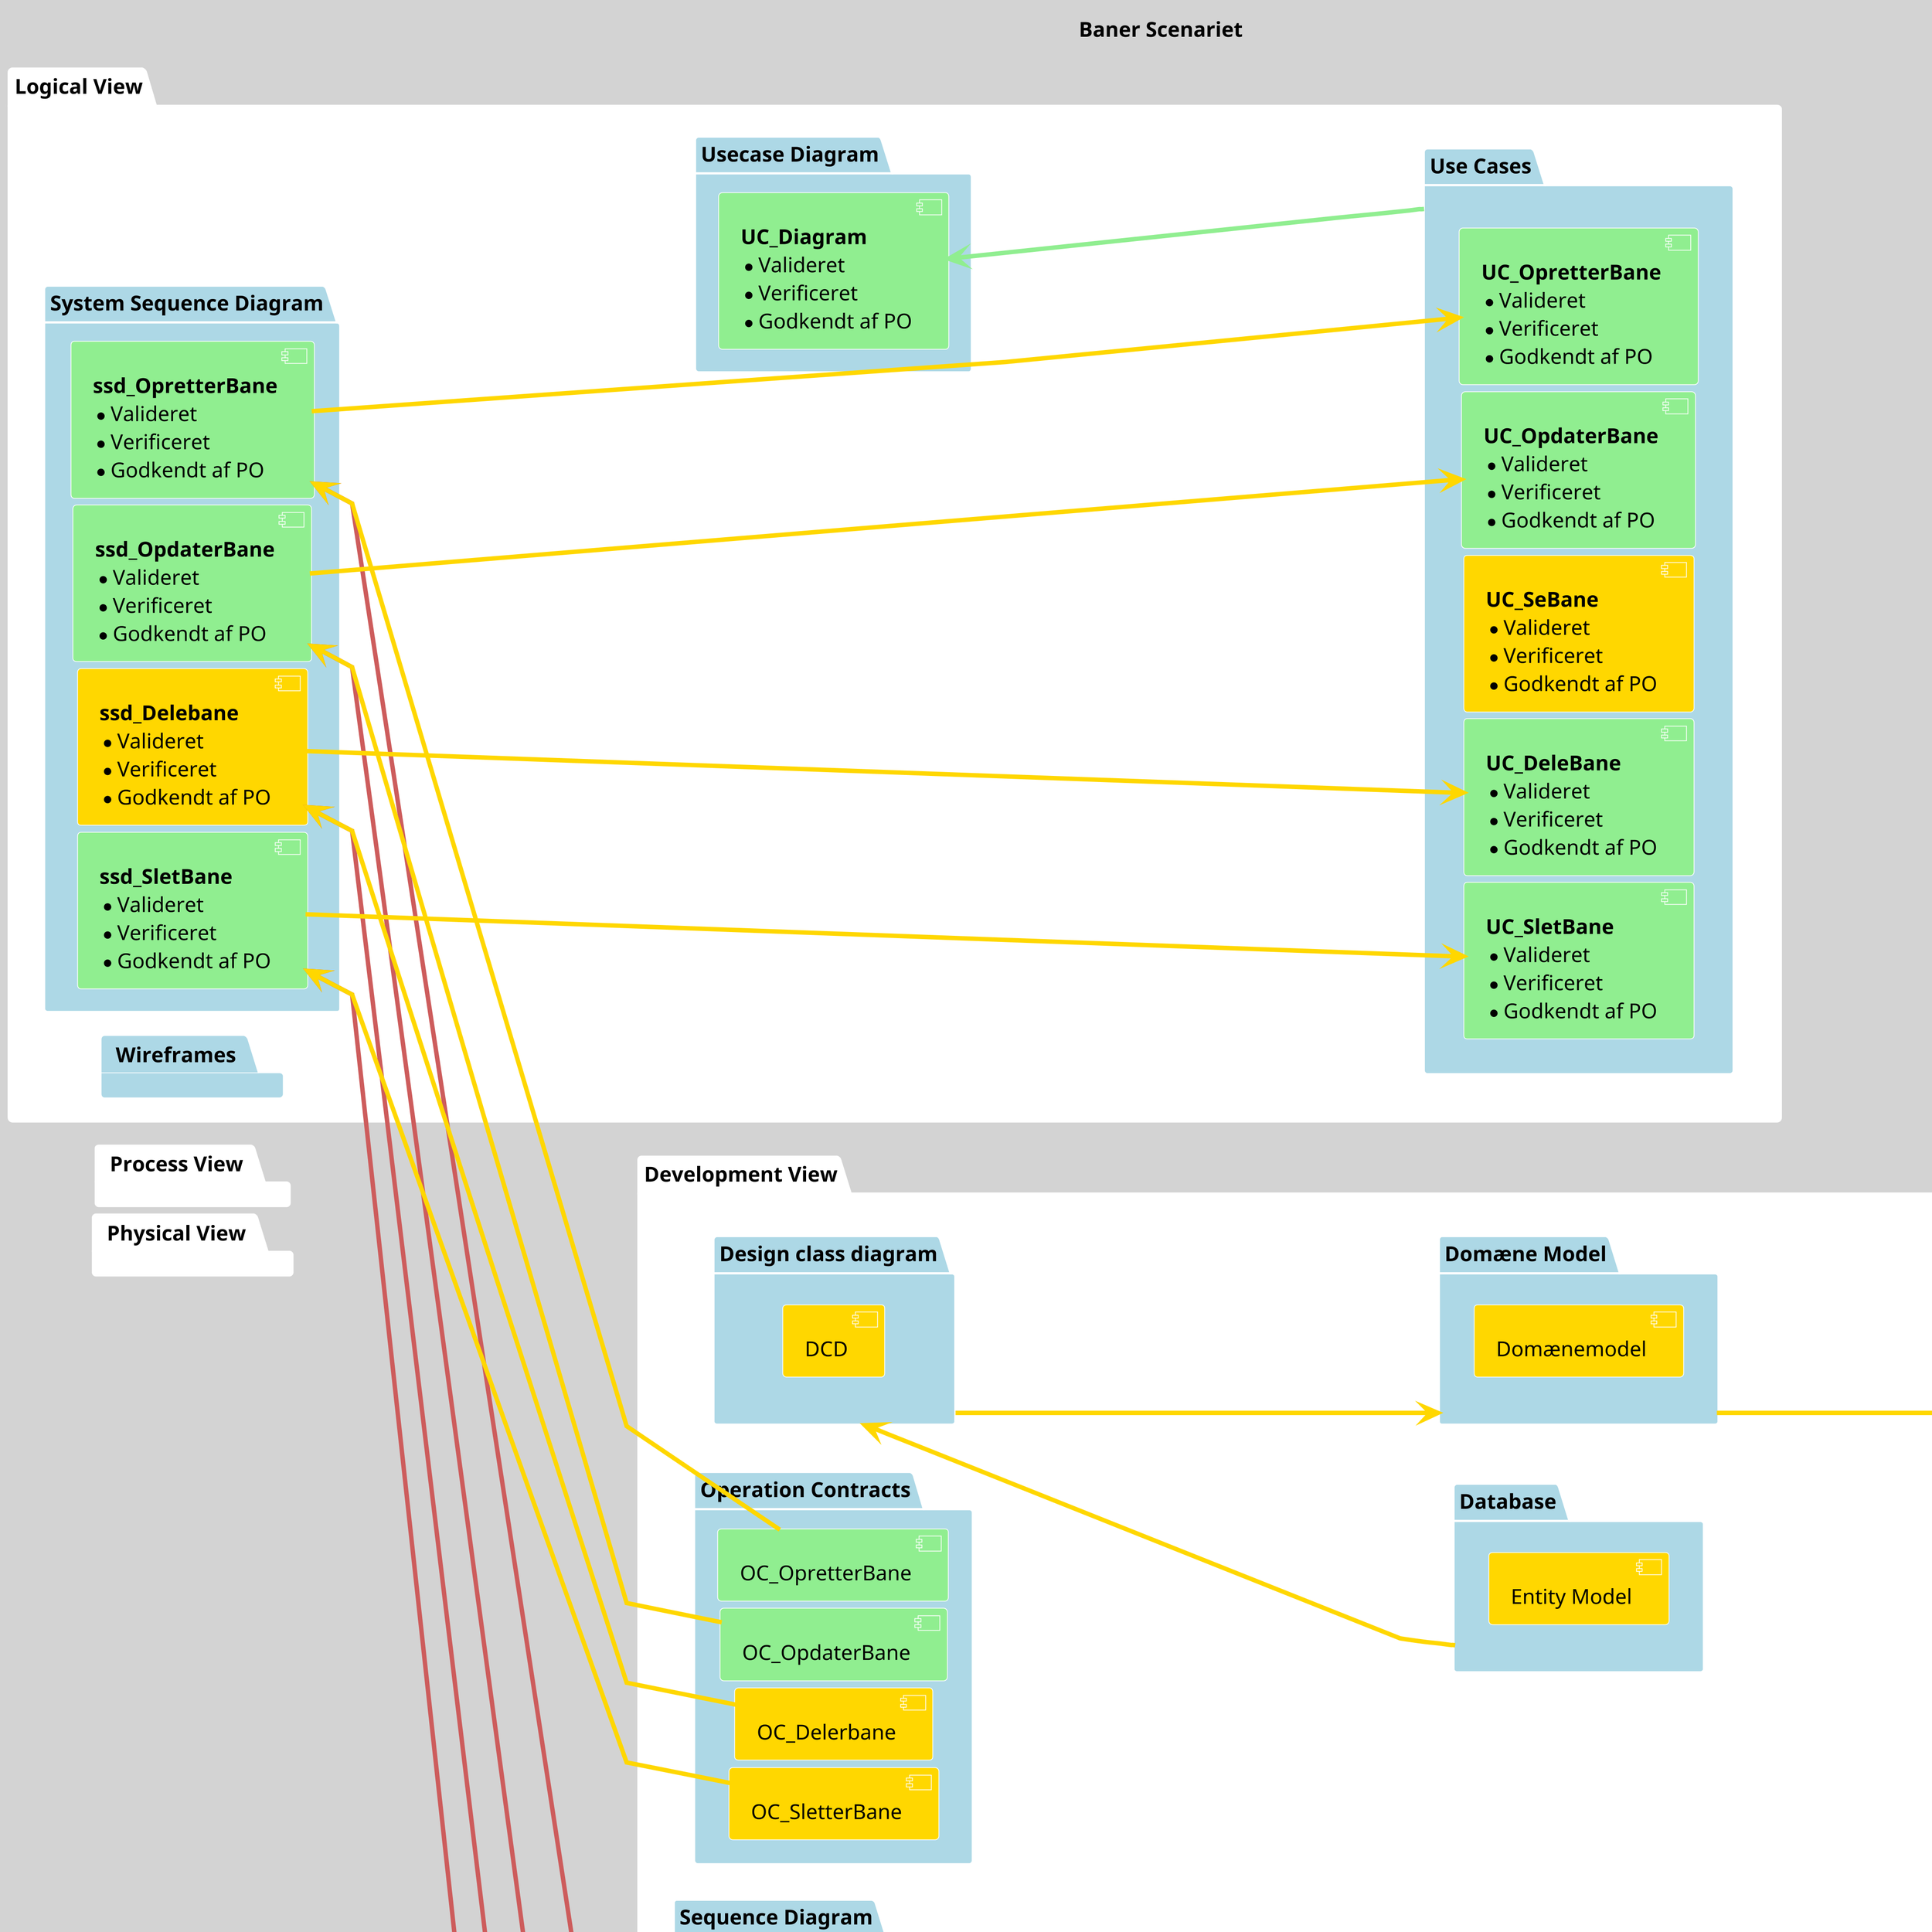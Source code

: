 @startuml Overblik
title **Baner Scenariet**
left to right direction

skinparam nodesep 5
skinparam ranksep 250
skinparam linetype polyline
skinparam dpi 300

skinparam BackgroundColor lightgrey
skinparam ComponentBackgroundColor white
skinparam ComponentBorderColor white
skinparam PackageBackgroundColor white
skinparam PackageBorderColor white

package "Logical View" {
    package "Usecase Diagram"#LightBlue{
        component UC_Diagram #LightGreen[ 
            **UC_Diagram**
            * Valideret
            * Verificeret
            * Godkendt af PO
        ]
        
    }
    package "Use Cases" as UseCases #LightBlue{
        component UC_OpdaterBane #LightGreen[
            **UC_OpdaterBane**
            * Valideret
            * Verificeret
            * Godkendt af PO
        ]
        component UC_OpretterBane#LightGreen[
            **UC_OpretterBane**
            * Valideret
            * Verificeret
            * Godkendt af PO
        ]
        component UC_SeBane  #Gold[
            **UC_SeBane**
            * Valideret
            * Verificeret
            * Godkendt af PO
        ]
        component UC_SletBane#LightGreen[
            **UC_SletBane**
            * Valideret
            * Verificeret
            * Godkendt af PO
        ]
        component UC_DeleBane#LightGreen[
            **UC_DeleBane**
            * Valideret
            * Verificeret
            * Godkendt af PO
        ]

    }
    
    package Wireframes #LightBlue
    package "System Sequence Diagram"#LightBlue{
        component ssd_Delebane#Gold[
            **ssd_Delebane**
            * Valideret
            * Verificeret
            * Godkendt af PO
        ]
        component ssd_OpdaterBane #LightGreen[
            **ssd_OpdaterBane**
            * Valideret
            * Verificeret
            * Godkendt af PO
        ]
        component ssd_OpretterBane #LightGreen [
            **ssd_OpretterBane**
            * Valideret
            * Verificeret
            * Godkendt af PO
        ]
        component ssd_SletBane #LightGreen [
            **ssd_SletBane**
            * Valideret
            * Verificeret
            * Godkendt af PO
        ]
    }
        
}

package "Development View"{
    package "Database" as DB#LightBlue{
        [Entity Model] #Gold
    }

    package "Design class diagram" as DCDpackage#LightBlue{
        [DCD] #Gold

    }
    package "Operation Contracts"#LightBlue{
        component OC_OpdaterBane#LightGreen{
            
        }

        component OC_Delerbane#Gold{
            
        }

        component OC_OpretterBane#LightGreen{
            

        }

        component OC_SletterBane#Gold{
            
        }

        
    }

    package "Domæne Model" as DM #LightBlue{
        component Domænemodel#Gold
    }
    package "Object Model" as OM #LightBlue{
        component ObjectModel#Gold
    }
    package "Sequence Diagram" as SD #LightBlue {
        package "Opdater Bane SD'er" as OpdaterBaneSD #IndianRed{
            component SQD1#IndianRed{

            }
            component SQD2#IndianRed{

            }
            component SQD3#IndianRed{
                
            }

        }
        package "Dele Bane SD'er" as DeleBaneSD #IndianRed{
            component SQD4#IndianRed{

            }
            component SQD5#IndianRed{

            }
            component SQD6#IndianRed{
                
            }

        }
        package "Slet Bane SD'er" as SletBaneSD #IndianRed{
            component SQD7#IndianRed{

            }
            component SQD8#IndianRed{

            }
            component SQD9#IndianRed{
                
            }

        }
        package "Opret Bane SD'er" as OpretBaneSD #IndianRed{
            component SQD10#IndianRed{
               
            }
            component SQD11#IndianRed{

            }
            component SQD12#IndianRed{
                
            }

        }
    }
}

package "Physical View"{

}
package "Process View"{
    
}
DCDpackage <-[thickness=3]- DB #Gold
DCDpackage -[thickness=3]-> DM #Gold
DM -[thickness=3]-> OM #Gold

UC_Diagram <-[thickness=3]- UseCases #lightgreen
ssd_Delebane <-[thickness=3]- DeleBaneSD #IndianRed
ssd_OpdaterBane <-[thickness=3]- OpdaterBaneSD #IndianRed
ssd_OpretterBane <-[thickness=3]- OpretBaneSD #IndianRed
ssd_SletBane <-[thickness=3]- SletBaneSD #IndianRed

OC_OpdaterBane --[thickness=3]-> ssd_OpdaterBane #Gold

OC_Delerbane -[thickness=3]-> ssd_Delebane #Gold
OC_OpretterBane --[thickness=3]-> ssd_OpretterBane #Gold
OC_SletterBane --[thickness=3]u-> ssd_SletBane #Gold
ssd_Delebane -[thickness=3]-> UC_DeleBane #Gold
ssd_OpdaterBane --[thickness=3]-> UC_OpdaterBane #Gold
ssd_SletBane -[thickness=3]-> UC_SletBane #Gold
ssd_OpretterBane -[thickness=3]-> UC_OpretterBane #Gold

footer Overblik over projektet
@enduml